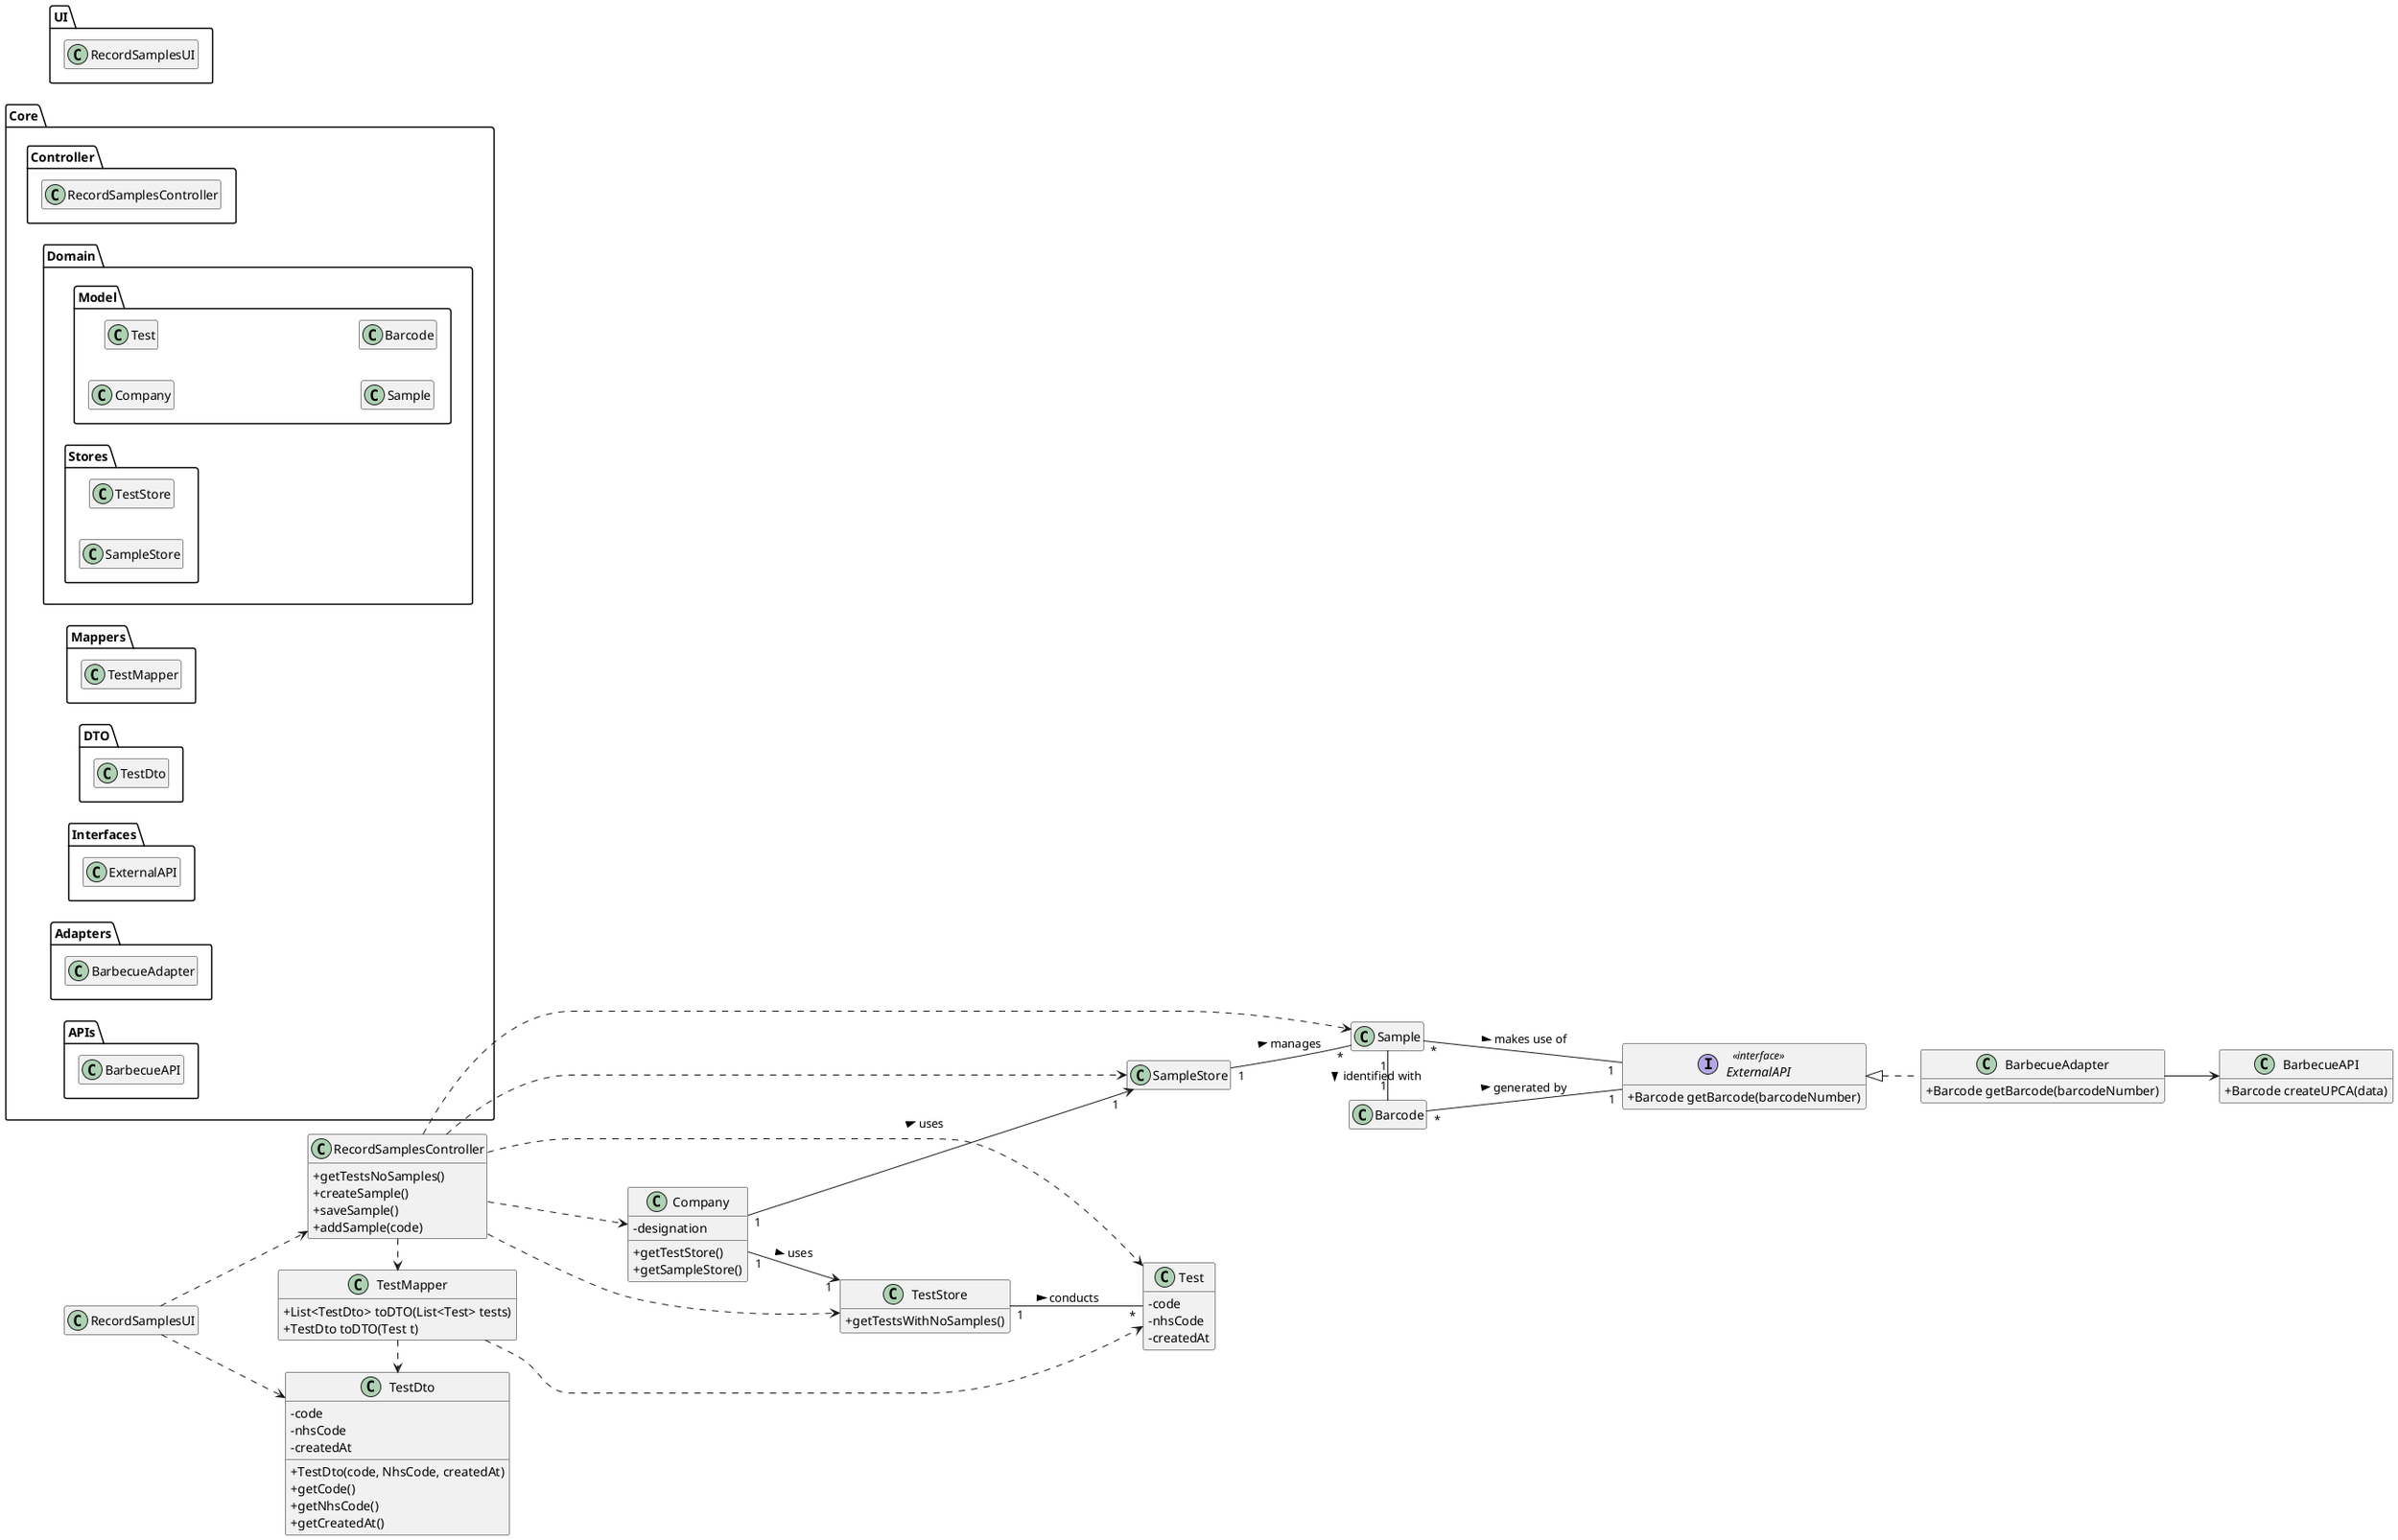 @startuml

skinparam classAttributeIconSize 0
left to right direction
hide empty methods
hide empty attributes

package UI {
class RecordSamplesUI
}

package Core {


package Controller {
class RecordSamplesController
}

package Domain {

package Model {
class Company
class Test
class Sample
class Barcode
}

package Stores {
class TestStore
class SampleStore
}

}

package Mappers {
class TestMapper
}

package DTO {
class TestDto
}

package Interfaces {
class ExternalAPI
}

package Adapters {
class BarbecueAdapter
}

package APIs {
class BarbecueAPI
}

}

class RecordSamplesUI {}

class RecordSamplesController {
+getTestsNoSamples()
+createSample()
+saveSample()
+addSample(code)
}

class Company {
-designation
+getTestStore()
+getSampleStore()
}

class TestStore {
+getTestsWithNoSamples()
}

class TestMapper {
+List<TestDto> toDTO(List<Test> tests)
+TestDto toDTO(Test t)
}

class TestDto {
- code
- nhsCode
- createdAt
+TestDto(code, NhsCode, createdAt)
+getCode()
+getNhsCode()
+getCreatedAt()
}

class Test {
- code
- nhsCode
- createdAt
}

class Sample {}

class SampleStore {}

class Barcode {}

interface ExternalAPI <<interface>> {
+Barcode getBarcode(barcodeNumber)
}

class BarbecueAdapter {
+Barcode getBarcode(barcodeNumber)
}

class BarbecueAPI{
+Barcode createUPCA(data)
}


RecordSamplesUI ..> RecordSamplesController
RecordSamplesUI ..> TestDto
RecordSamplesController .> TestMapper
RecordSamplesController ...> TestStore
RecordSamplesController ...> SampleStore
RecordSamplesController ...> Company
RecordSamplesController ..> Test
TestMapper ..> Test
TestMapper .> TestDto
RecordSamplesController ..> Sample
Company "1" ---> "1" SampleStore : uses >
SampleStore "1" -- "*" Sample : manages >
TestStore "1" -- "*" Test : conducts >
Company "1" --> "1" TestStore : uses >
Sample "1" - "1" Barcode : identified with >
Barcode "*" -- "1" ExternalAPI : generated by >
Sample "*" --- "1" ExternalAPI : makes use of >

class BarbecueAdapter implements ExternalAPI

BarbecueAdapter --> BarbecueAPI





@enduml
